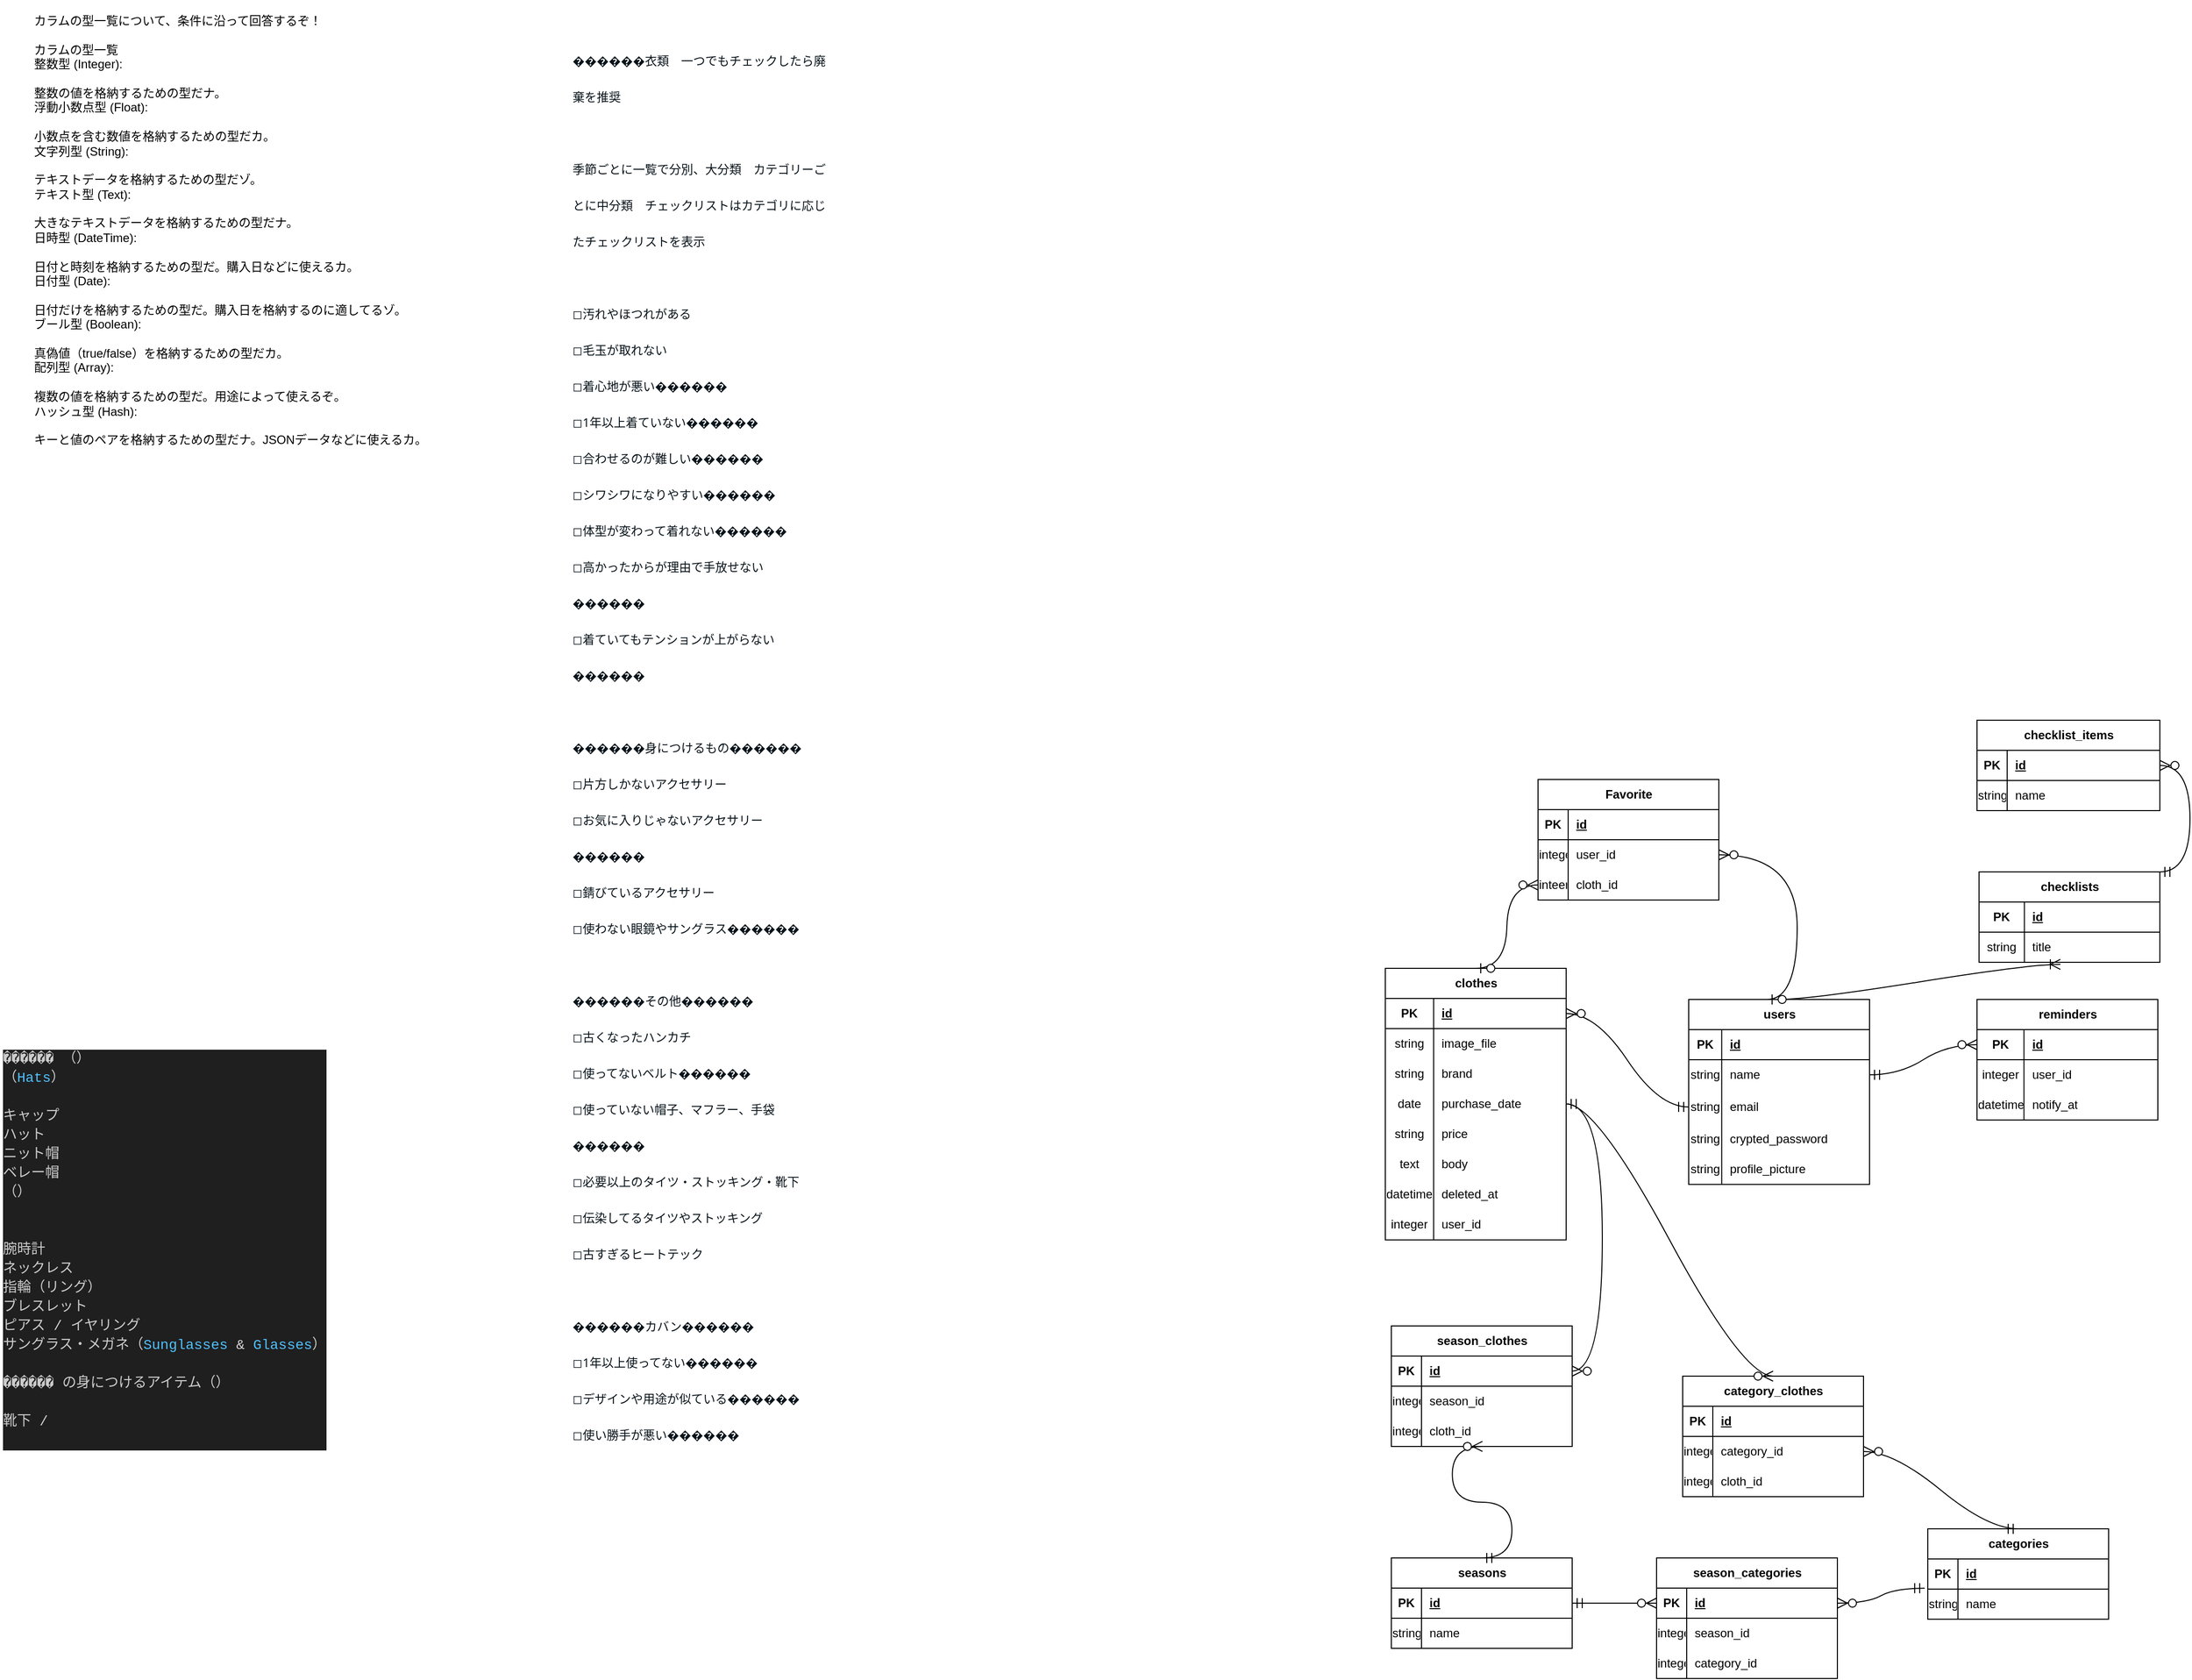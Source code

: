 <mxfile version="26.0.16">
  <diagram name="ページ1" id="20Pr2UUlf95VKoPSOmID">
    <mxGraphModel dx="1703" dy="2331" grid="0" gridSize="10" guides="1" tooltips="1" connect="1" arrows="1" fold="1" page="0" pageScale="1" pageWidth="827" pageHeight="1169" math="0" shadow="0">
      <root>
        <mxCell id="0" />
        <mxCell id="1" parent="0" />
        <mxCell id="yB6PEHeClfCz39mA1kA1-56" value="users" style="shape=table;startSize=30;container=1;collapsible=1;childLayout=tableLayout;fixedRows=1;rowLines=0;fontStyle=1;align=center;resizeLast=1;html=1;" parent="1" vertex="1">
          <mxGeometry x="758" y="-569" width="180" height="184.121" as="geometry" />
        </mxCell>
        <mxCell id="yB6PEHeClfCz39mA1kA1-57" value="" style="shape=tableRow;horizontal=0;startSize=0;swimlaneHead=0;swimlaneBody=0;fillColor=none;collapsible=0;dropTarget=0;points=[[0,0.5],[1,0.5]];portConstraint=eastwest;top=0;left=0;right=0;bottom=1;" parent="yB6PEHeClfCz39mA1kA1-56" vertex="1">
          <mxGeometry y="30" width="180" height="30" as="geometry" />
        </mxCell>
        <mxCell id="yB6PEHeClfCz39mA1kA1-58" value="PK" style="shape=partialRectangle;connectable=0;fillColor=none;top=0;left=0;bottom=0;right=0;fontStyle=1;overflow=hidden;whiteSpace=wrap;html=1;" parent="yB6PEHeClfCz39mA1kA1-57" vertex="1">
          <mxGeometry width="32.85" height="30" as="geometry">
            <mxRectangle width="32.85" height="30" as="alternateBounds" />
          </mxGeometry>
        </mxCell>
        <mxCell id="yB6PEHeClfCz39mA1kA1-59" value="id" style="shape=partialRectangle;connectable=0;fillColor=none;top=0;left=0;bottom=0;right=0;align=left;spacingLeft=6;fontStyle=5;overflow=hidden;whiteSpace=wrap;html=1;" parent="yB6PEHeClfCz39mA1kA1-57" vertex="1">
          <mxGeometry x="32.85" width="147.15" height="30" as="geometry">
            <mxRectangle width="147.15" height="30" as="alternateBounds" />
          </mxGeometry>
        </mxCell>
        <mxCell id="yB6PEHeClfCz39mA1kA1-60" value="" style="shape=tableRow;horizontal=0;startSize=0;swimlaneHead=0;swimlaneBody=0;fillColor=none;collapsible=0;dropTarget=0;points=[[0,0.5],[1,0.5]];portConstraint=eastwest;top=0;left=0;right=0;bottom=0;" parent="yB6PEHeClfCz39mA1kA1-56" vertex="1">
          <mxGeometry y="60" width="180" height="30" as="geometry" />
        </mxCell>
        <mxCell id="yB6PEHeClfCz39mA1kA1-61" value="string" style="shape=partialRectangle;connectable=0;fillColor=none;top=0;left=0;bottom=0;right=0;editable=1;overflow=hidden;whiteSpace=wrap;html=1;" parent="yB6PEHeClfCz39mA1kA1-60" vertex="1">
          <mxGeometry width="32.85" height="30" as="geometry">
            <mxRectangle width="32.85" height="30" as="alternateBounds" />
          </mxGeometry>
        </mxCell>
        <mxCell id="yB6PEHeClfCz39mA1kA1-62" value="name" style="shape=partialRectangle;connectable=0;fillColor=none;top=0;left=0;bottom=0;right=0;align=left;spacingLeft=6;overflow=hidden;whiteSpace=wrap;html=1;" parent="yB6PEHeClfCz39mA1kA1-60" vertex="1">
          <mxGeometry x="32.85" width="147.15" height="30" as="geometry">
            <mxRectangle width="147.15" height="30" as="alternateBounds" />
          </mxGeometry>
        </mxCell>
        <mxCell id="yB6PEHeClfCz39mA1kA1-63" value="" style="shape=tableRow;horizontal=0;startSize=0;swimlaneHead=0;swimlaneBody=0;fillColor=none;collapsible=0;dropTarget=0;points=[[0,0.5],[1,0.5]];portConstraint=eastwest;top=0;left=0;right=0;bottom=0;" parent="yB6PEHeClfCz39mA1kA1-56" vertex="1">
          <mxGeometry y="90" width="180" height="34" as="geometry" />
        </mxCell>
        <mxCell id="yB6PEHeClfCz39mA1kA1-64" value="string" style="shape=partialRectangle;connectable=0;fillColor=none;top=0;left=0;bottom=0;right=0;editable=1;overflow=hidden;whiteSpace=wrap;html=1;" parent="yB6PEHeClfCz39mA1kA1-63" vertex="1">
          <mxGeometry width="32.85" height="34" as="geometry">
            <mxRectangle width="32.85" height="34" as="alternateBounds" />
          </mxGeometry>
        </mxCell>
        <mxCell id="yB6PEHeClfCz39mA1kA1-65" value="email" style="shape=partialRectangle;connectable=0;fillColor=none;top=0;left=0;bottom=0;right=0;align=left;spacingLeft=6;overflow=hidden;whiteSpace=wrap;html=1;" parent="yB6PEHeClfCz39mA1kA1-63" vertex="1">
          <mxGeometry x="32.85" width="147.15" height="34" as="geometry">
            <mxRectangle width="147.15" height="34" as="alternateBounds" />
          </mxGeometry>
        </mxCell>
        <mxCell id="yB6PEHeClfCz39mA1kA1-66" value="" style="shape=tableRow;horizontal=0;startSize=0;swimlaneHead=0;swimlaneBody=0;fillColor=none;collapsible=0;dropTarget=0;points=[[0,0.5],[1,0.5]];portConstraint=eastwest;top=0;left=0;right=0;bottom=0;" parent="yB6PEHeClfCz39mA1kA1-56" vertex="1">
          <mxGeometry y="124" width="180" height="30" as="geometry" />
        </mxCell>
        <mxCell id="yB6PEHeClfCz39mA1kA1-67" value="string" style="shape=partialRectangle;connectable=0;fillColor=none;top=0;left=0;bottom=0;right=0;editable=1;overflow=hidden;whiteSpace=wrap;html=1;" parent="yB6PEHeClfCz39mA1kA1-66" vertex="1">
          <mxGeometry width="32.85" height="30" as="geometry">
            <mxRectangle width="32.85" height="30" as="alternateBounds" />
          </mxGeometry>
        </mxCell>
        <mxCell id="yB6PEHeClfCz39mA1kA1-68" value="crypted_password" style="shape=partialRectangle;connectable=0;fillColor=none;top=0;left=0;bottom=0;right=0;align=left;spacingLeft=6;overflow=hidden;whiteSpace=wrap;html=1;" parent="yB6PEHeClfCz39mA1kA1-66" vertex="1">
          <mxGeometry x="32.85" width="147.15" height="30" as="geometry">
            <mxRectangle width="147.15" height="30" as="alternateBounds" />
          </mxGeometry>
        </mxCell>
        <mxCell id="yB6PEHeClfCz39mA1kA1-297" value="" style="shape=tableRow;horizontal=0;startSize=0;swimlaneHead=0;swimlaneBody=0;fillColor=none;collapsible=0;dropTarget=0;points=[[0,0.5],[1,0.5]];portConstraint=eastwest;top=0;left=0;right=0;bottom=0;" parent="yB6PEHeClfCz39mA1kA1-56" vertex="1">
          <mxGeometry y="154" width="180" height="30" as="geometry" />
        </mxCell>
        <mxCell id="yB6PEHeClfCz39mA1kA1-298" value="string" style="shape=partialRectangle;connectable=0;fillColor=none;top=0;left=0;bottom=0;right=0;editable=1;overflow=hidden;whiteSpace=wrap;html=1;" parent="yB6PEHeClfCz39mA1kA1-297" vertex="1">
          <mxGeometry width="32.85" height="30" as="geometry">
            <mxRectangle width="32.85" height="30" as="alternateBounds" />
          </mxGeometry>
        </mxCell>
        <mxCell id="yB6PEHeClfCz39mA1kA1-299" value="profile_picture" style="shape=partialRectangle;connectable=0;fillColor=none;top=0;left=0;bottom=0;right=0;align=left;spacingLeft=6;overflow=hidden;whiteSpace=wrap;html=1;" parent="yB6PEHeClfCz39mA1kA1-297" vertex="1">
          <mxGeometry x="32.85" width="147.15" height="30" as="geometry">
            <mxRectangle width="147.15" height="30" as="alternateBounds" />
          </mxGeometry>
        </mxCell>
        <mxCell id="yB6PEHeClfCz39mA1kA1-142" value="カラムの型一覧について、条件に沿って回答するぞ！ &#xa; &#xa;カラムの型一覧 &#xa;整数型 (Integer): &#xa; &#xa;整数の値を格納するための型だナ。 &#xa;浮動小数点型 (Float): &#xa; &#xa;小数点を含む数値を格納するための型だカ。 &#xa;文字列型 (String): &#xa; &#xa;テキストデータを格納するための型だゾ。 &#xa;テキスト型 (Text): &#xa; &#xa;大きなテキストデータを格納するための型だナ。 &#xa;日時型 (DateTime): &#xa; &#xa;日付と時刻を格納するための型だ。購入日などに使えるカ。 &#xa;日付型 (Date): &#xa; &#xa;日付だけを格納するための型だ。購入日を格納するのに適してるゾ。 &#xa;ブール型 (Boolean): &#xa; &#xa;真偽値（true/false）を格納するための型だカ。 &#xa;配列型 (Array): &#xa; &#xa;複数の値を格納するための型だ。用途によって使えるぞ。 &#xa;ハッシュ型 (Hash): &#xa; &#xa;キーと値のペアを格納するための型だナ。JSONデータなどに使えるカ。" style="text;whiteSpace=wrap;html=1;" parent="1" vertex="1">
          <mxGeometry x="-891" y="-1557" width="420" height="454" as="geometry" />
        </mxCell>
        <mxCell id="yB6PEHeClfCz39mA1kA1-144" value="clothes" style="shape=table;startSize=30;container=1;collapsible=1;childLayout=tableLayout;fixedRows=1;rowLines=0;fontStyle=1;align=center;resizeLast=1;html=1;" parent="1" vertex="1">
          <mxGeometry x="456" y="-600" width="180" height="270.392" as="geometry" />
        </mxCell>
        <mxCell id="yB6PEHeClfCz39mA1kA1-145" value="" style="shape=tableRow;horizontal=0;startSize=0;swimlaneHead=0;swimlaneBody=0;fillColor=none;collapsible=0;dropTarget=0;points=[[0,0.5],[1,0.5]];portConstraint=eastwest;top=0;left=0;right=0;bottom=1;" parent="yB6PEHeClfCz39mA1kA1-144" vertex="1">
          <mxGeometry y="30" width="180" height="30" as="geometry" />
        </mxCell>
        <mxCell id="yB6PEHeClfCz39mA1kA1-146" value="PK" style="shape=partialRectangle;connectable=0;fillColor=none;top=0;left=0;bottom=0;right=0;fontStyle=1;overflow=hidden;whiteSpace=wrap;html=1;" parent="yB6PEHeClfCz39mA1kA1-145" vertex="1">
          <mxGeometry width="48.118" height="30" as="geometry">
            <mxRectangle width="48.118" height="30" as="alternateBounds" />
          </mxGeometry>
        </mxCell>
        <mxCell id="yB6PEHeClfCz39mA1kA1-147" value="id" style="shape=partialRectangle;connectable=0;fillColor=none;top=0;left=0;bottom=0;right=0;align=left;spacingLeft=6;fontStyle=5;overflow=hidden;whiteSpace=wrap;html=1;" parent="yB6PEHeClfCz39mA1kA1-145" vertex="1">
          <mxGeometry x="48.118" width="131.882" height="30" as="geometry">
            <mxRectangle width="131.882" height="30" as="alternateBounds" />
          </mxGeometry>
        </mxCell>
        <mxCell id="yB6PEHeClfCz39mA1kA1-148" value="" style="shape=tableRow;horizontal=0;startSize=0;swimlaneHead=0;swimlaneBody=0;fillColor=none;collapsible=0;dropTarget=0;points=[[0,0.5],[1,0.5]];portConstraint=eastwest;top=0;left=0;right=0;bottom=0;" parent="yB6PEHeClfCz39mA1kA1-144" vertex="1">
          <mxGeometry y="60" width="180" height="30" as="geometry" />
        </mxCell>
        <mxCell id="yB6PEHeClfCz39mA1kA1-149" value="string" style="shape=partialRectangle;connectable=0;fillColor=none;top=0;left=0;bottom=0;right=0;editable=1;overflow=hidden;whiteSpace=wrap;html=1;" parent="yB6PEHeClfCz39mA1kA1-148" vertex="1">
          <mxGeometry width="48.118" height="30" as="geometry">
            <mxRectangle width="48.118" height="30" as="alternateBounds" />
          </mxGeometry>
        </mxCell>
        <mxCell id="yB6PEHeClfCz39mA1kA1-150" value="image_file" style="shape=partialRectangle;connectable=0;fillColor=none;top=0;left=0;bottom=0;right=0;align=left;spacingLeft=6;overflow=hidden;whiteSpace=wrap;html=1;" parent="yB6PEHeClfCz39mA1kA1-148" vertex="1">
          <mxGeometry x="48.118" width="131.882" height="30" as="geometry">
            <mxRectangle width="131.882" height="30" as="alternateBounds" />
          </mxGeometry>
        </mxCell>
        <mxCell id="yB6PEHeClfCz39mA1kA1-163" value="" style="shape=tableRow;horizontal=0;startSize=0;swimlaneHead=0;swimlaneBody=0;fillColor=none;collapsible=0;dropTarget=0;points=[[0,0.5],[1,0.5]];portConstraint=eastwest;top=0;left=0;right=0;bottom=0;" parent="yB6PEHeClfCz39mA1kA1-144" vertex="1">
          <mxGeometry y="90" width="180" height="30" as="geometry" />
        </mxCell>
        <mxCell id="yB6PEHeClfCz39mA1kA1-164" value="string" style="shape=partialRectangle;connectable=0;fillColor=none;top=0;left=0;bottom=0;right=0;editable=1;overflow=hidden;whiteSpace=wrap;html=1;" parent="yB6PEHeClfCz39mA1kA1-163" vertex="1">
          <mxGeometry width="48.118" height="30" as="geometry">
            <mxRectangle width="48.118" height="30" as="alternateBounds" />
          </mxGeometry>
        </mxCell>
        <mxCell id="yB6PEHeClfCz39mA1kA1-165" value="brand" style="shape=partialRectangle;connectable=0;fillColor=none;top=0;left=0;bottom=0;right=0;align=left;spacingLeft=6;overflow=hidden;whiteSpace=wrap;html=1;" parent="yB6PEHeClfCz39mA1kA1-163" vertex="1">
          <mxGeometry x="48.118" width="131.882" height="30" as="geometry">
            <mxRectangle width="131.882" height="30" as="alternateBounds" />
          </mxGeometry>
        </mxCell>
        <mxCell id="yB6PEHeClfCz39mA1kA1-172" value="" style="shape=tableRow;horizontal=0;startSize=0;swimlaneHead=0;swimlaneBody=0;fillColor=none;collapsible=0;dropTarget=0;points=[[0,0.5],[1,0.5]];portConstraint=eastwest;top=0;left=0;right=0;bottom=0;" parent="yB6PEHeClfCz39mA1kA1-144" vertex="1">
          <mxGeometry y="120" width="180" height="30" as="geometry" />
        </mxCell>
        <mxCell id="yB6PEHeClfCz39mA1kA1-173" value="date" style="shape=partialRectangle;connectable=0;fillColor=none;top=0;left=0;bottom=0;right=0;editable=1;overflow=hidden;whiteSpace=wrap;html=1;" parent="yB6PEHeClfCz39mA1kA1-172" vertex="1">
          <mxGeometry width="48.118" height="30" as="geometry">
            <mxRectangle width="48.118" height="30" as="alternateBounds" />
          </mxGeometry>
        </mxCell>
        <mxCell id="yB6PEHeClfCz39mA1kA1-174" value="purchase_date" style="shape=partialRectangle;connectable=0;fillColor=none;top=0;left=0;bottom=0;right=0;align=left;spacingLeft=6;overflow=hidden;whiteSpace=wrap;html=1;" parent="yB6PEHeClfCz39mA1kA1-172" vertex="1">
          <mxGeometry x="48.118" width="131.882" height="30" as="geometry">
            <mxRectangle width="131.882" height="30" as="alternateBounds" />
          </mxGeometry>
        </mxCell>
        <mxCell id="yB6PEHeClfCz39mA1kA1-175" value="" style="shape=tableRow;horizontal=0;startSize=0;swimlaneHead=0;swimlaneBody=0;fillColor=none;collapsible=0;dropTarget=0;points=[[0,0.5],[1,0.5]];portConstraint=eastwest;top=0;left=0;right=0;bottom=0;" parent="yB6PEHeClfCz39mA1kA1-144" vertex="1">
          <mxGeometry y="150" width="180" height="30" as="geometry" />
        </mxCell>
        <mxCell id="yB6PEHeClfCz39mA1kA1-176" value="string" style="shape=partialRectangle;connectable=0;fillColor=none;top=0;left=0;bottom=0;right=0;editable=1;overflow=hidden;whiteSpace=wrap;html=1;" parent="yB6PEHeClfCz39mA1kA1-175" vertex="1">
          <mxGeometry width="48.118" height="30" as="geometry">
            <mxRectangle width="48.118" height="30" as="alternateBounds" />
          </mxGeometry>
        </mxCell>
        <mxCell id="yB6PEHeClfCz39mA1kA1-177" value="price" style="shape=partialRectangle;connectable=0;fillColor=none;top=0;left=0;bottom=0;right=0;align=left;spacingLeft=6;overflow=hidden;whiteSpace=wrap;html=1;" parent="yB6PEHeClfCz39mA1kA1-175" vertex="1">
          <mxGeometry x="48.118" width="131.882" height="30" as="geometry">
            <mxRectangle width="131.882" height="30" as="alternateBounds" />
          </mxGeometry>
        </mxCell>
        <mxCell id="yB6PEHeClfCz39mA1kA1-151" value="" style="shape=tableRow;horizontal=0;startSize=0;swimlaneHead=0;swimlaneBody=0;fillColor=none;collapsible=0;dropTarget=0;points=[[0,0.5],[1,0.5]];portConstraint=eastwest;top=0;left=0;right=0;bottom=0;" parent="yB6PEHeClfCz39mA1kA1-144" vertex="1">
          <mxGeometry y="180" width="180" height="30" as="geometry" />
        </mxCell>
        <mxCell id="yB6PEHeClfCz39mA1kA1-152" value="text" style="shape=partialRectangle;connectable=0;fillColor=none;top=0;left=0;bottom=0;right=0;editable=1;overflow=hidden;whiteSpace=wrap;html=1;" parent="yB6PEHeClfCz39mA1kA1-151" vertex="1">
          <mxGeometry width="48.118" height="30" as="geometry">
            <mxRectangle width="48.118" height="30" as="alternateBounds" />
          </mxGeometry>
        </mxCell>
        <mxCell id="yB6PEHeClfCz39mA1kA1-153" value="body" style="shape=partialRectangle;connectable=0;fillColor=none;top=0;left=0;bottom=0;right=0;align=left;spacingLeft=6;overflow=hidden;whiteSpace=wrap;html=1;" parent="yB6PEHeClfCz39mA1kA1-151" vertex="1">
          <mxGeometry x="48.118" width="131.882" height="30" as="geometry">
            <mxRectangle width="131.882" height="30" as="alternateBounds" />
          </mxGeometry>
        </mxCell>
        <mxCell id="MiA3q8nH-mqVYVbtCah7-4" value="" style="shape=tableRow;horizontal=0;startSize=0;swimlaneHead=0;swimlaneBody=0;fillColor=none;collapsible=0;dropTarget=0;points=[[0,0.5],[1,0.5]];portConstraint=eastwest;top=0;left=0;right=0;bottom=0;" parent="yB6PEHeClfCz39mA1kA1-144" vertex="1">
          <mxGeometry y="210" width="180" height="30" as="geometry" />
        </mxCell>
        <mxCell id="MiA3q8nH-mqVYVbtCah7-5" value="datetime" style="shape=partialRectangle;connectable=0;fillColor=none;top=0;left=0;bottom=0;right=0;editable=1;overflow=hidden;whiteSpace=wrap;html=1;" parent="MiA3q8nH-mqVYVbtCah7-4" vertex="1">
          <mxGeometry width="48.118" height="30" as="geometry">
            <mxRectangle width="48.118" height="30" as="alternateBounds" />
          </mxGeometry>
        </mxCell>
        <mxCell id="MiA3q8nH-mqVYVbtCah7-6" value="deleted_at" style="shape=partialRectangle;connectable=0;fillColor=none;top=0;left=0;bottom=0;right=0;align=left;spacingLeft=6;overflow=hidden;whiteSpace=wrap;html=1;" parent="MiA3q8nH-mqVYVbtCah7-4" vertex="1">
          <mxGeometry x="48.118" width="131.882" height="30" as="geometry">
            <mxRectangle width="131.882" height="30" as="alternateBounds" />
          </mxGeometry>
        </mxCell>
        <mxCell id="yB6PEHeClfCz39mA1kA1-292" value="" style="shape=tableRow;horizontal=0;startSize=0;swimlaneHead=0;swimlaneBody=0;fillColor=none;collapsible=0;dropTarget=0;points=[[0,0.5],[1,0.5]];portConstraint=eastwest;top=0;left=0;right=0;bottom=0;" parent="yB6PEHeClfCz39mA1kA1-144" vertex="1">
          <mxGeometry y="240" width="180" height="30" as="geometry" />
        </mxCell>
        <mxCell id="yB6PEHeClfCz39mA1kA1-293" value="integer" style="shape=partialRectangle;connectable=0;fillColor=none;top=0;left=0;bottom=0;right=0;editable=1;overflow=hidden;whiteSpace=wrap;html=1;" parent="yB6PEHeClfCz39mA1kA1-292" vertex="1">
          <mxGeometry width="48.118" height="30" as="geometry">
            <mxRectangle width="48.118" height="30" as="alternateBounds" />
          </mxGeometry>
        </mxCell>
        <mxCell id="yB6PEHeClfCz39mA1kA1-294" value="user_id" style="shape=partialRectangle;connectable=0;fillColor=none;top=0;left=0;bottom=0;right=0;align=left;spacingLeft=6;overflow=hidden;whiteSpace=wrap;html=1;" parent="yB6PEHeClfCz39mA1kA1-292" vertex="1">
          <mxGeometry x="48.118" width="131.882" height="30" as="geometry">
            <mxRectangle width="131.882" height="30" as="alternateBounds" />
          </mxGeometry>
        </mxCell>
        <mxCell id="yB6PEHeClfCz39mA1kA1-178" value="checklists" style="shape=table;startSize=30;container=1;collapsible=1;childLayout=tableLayout;fixedRows=1;rowLines=0;fontStyle=1;align=center;resizeLast=1;html=1;" parent="1" vertex="1">
          <mxGeometry x="1047" y="-696" width="180" height="90" as="geometry" />
        </mxCell>
        <mxCell id="yB6PEHeClfCz39mA1kA1-179" value="" style="shape=tableRow;horizontal=0;startSize=0;swimlaneHead=0;swimlaneBody=0;fillColor=none;collapsible=0;dropTarget=0;points=[[0,0.5],[1,0.5]];portConstraint=eastwest;top=0;left=0;right=0;bottom=1;" parent="yB6PEHeClfCz39mA1kA1-178" vertex="1">
          <mxGeometry y="30" width="180" height="30" as="geometry" />
        </mxCell>
        <mxCell id="yB6PEHeClfCz39mA1kA1-180" value="PK" style="shape=partialRectangle;connectable=0;fillColor=none;top=0;left=0;bottom=0;right=0;fontStyle=1;overflow=hidden;whiteSpace=wrap;html=1;" parent="yB6PEHeClfCz39mA1kA1-179" vertex="1">
          <mxGeometry width="45.167" height="30" as="geometry">
            <mxRectangle width="45.167" height="30" as="alternateBounds" />
          </mxGeometry>
        </mxCell>
        <mxCell id="yB6PEHeClfCz39mA1kA1-181" value="id" style="shape=partialRectangle;connectable=0;fillColor=none;top=0;left=0;bottom=0;right=0;align=left;spacingLeft=6;fontStyle=5;overflow=hidden;whiteSpace=wrap;html=1;" parent="yB6PEHeClfCz39mA1kA1-179" vertex="1">
          <mxGeometry x="45.167" width="134.833" height="30" as="geometry">
            <mxRectangle width="134.833" height="30" as="alternateBounds" />
          </mxGeometry>
        </mxCell>
        <mxCell id="yB6PEHeClfCz39mA1kA1-182" value="" style="shape=tableRow;horizontal=0;startSize=0;swimlaneHead=0;swimlaneBody=0;fillColor=none;collapsible=0;dropTarget=0;points=[[0,0.5],[1,0.5]];portConstraint=eastwest;top=0;left=0;right=0;bottom=0;" parent="yB6PEHeClfCz39mA1kA1-178" vertex="1">
          <mxGeometry y="60" width="180" height="30" as="geometry" />
        </mxCell>
        <mxCell id="yB6PEHeClfCz39mA1kA1-183" value="string" style="shape=partialRectangle;connectable=0;fillColor=none;top=0;left=0;bottom=0;right=0;editable=1;overflow=hidden;whiteSpace=wrap;html=1;" parent="yB6PEHeClfCz39mA1kA1-182" vertex="1">
          <mxGeometry width="45.167" height="30" as="geometry">
            <mxRectangle width="45.167" height="30" as="alternateBounds" />
          </mxGeometry>
        </mxCell>
        <mxCell id="yB6PEHeClfCz39mA1kA1-184" value="title" style="shape=partialRectangle;connectable=0;fillColor=none;top=0;left=0;bottom=0;right=0;align=left;spacingLeft=6;overflow=hidden;whiteSpace=wrap;html=1;" parent="yB6PEHeClfCz39mA1kA1-182" vertex="1">
          <mxGeometry x="45.167" width="134.833" height="30" as="geometry">
            <mxRectangle width="134.833" height="30" as="alternateBounds" />
          </mxGeometry>
        </mxCell>
        <mxCell id="yB6PEHeClfCz39mA1kA1-204" value="reminders" style="shape=table;startSize=30;container=1;collapsible=1;childLayout=tableLayout;fixedRows=1;rowLines=0;fontStyle=1;align=center;resizeLast=1;html=1;" parent="1" vertex="1">
          <mxGeometry x="1045" y="-569" width="180" height="120" as="geometry" />
        </mxCell>
        <mxCell id="yB6PEHeClfCz39mA1kA1-205" value="" style="shape=tableRow;horizontal=0;startSize=0;swimlaneHead=0;swimlaneBody=0;fillColor=none;collapsible=0;dropTarget=0;points=[[0,0.5],[1,0.5]];portConstraint=eastwest;top=0;left=0;right=0;bottom=1;" parent="yB6PEHeClfCz39mA1kA1-204" vertex="1">
          <mxGeometry y="30" width="180" height="30" as="geometry" />
        </mxCell>
        <mxCell id="yB6PEHeClfCz39mA1kA1-206" value="PK" style="shape=partialRectangle;connectable=0;fillColor=none;top=0;left=0;bottom=0;right=0;fontStyle=1;overflow=hidden;whiteSpace=wrap;html=1;" parent="yB6PEHeClfCz39mA1kA1-205" vertex="1">
          <mxGeometry width="46.733" height="30" as="geometry">
            <mxRectangle width="46.733" height="30" as="alternateBounds" />
          </mxGeometry>
        </mxCell>
        <mxCell id="yB6PEHeClfCz39mA1kA1-207" value="id" style="shape=partialRectangle;connectable=0;fillColor=none;top=0;left=0;bottom=0;right=0;align=left;spacingLeft=6;fontStyle=5;overflow=hidden;whiteSpace=wrap;html=1;" parent="yB6PEHeClfCz39mA1kA1-205" vertex="1">
          <mxGeometry x="46.733" width="133.267" height="30" as="geometry">
            <mxRectangle width="133.267" height="30" as="alternateBounds" />
          </mxGeometry>
        </mxCell>
        <mxCell id="yB6PEHeClfCz39mA1kA1-208" value="" style="shape=tableRow;horizontal=0;startSize=0;swimlaneHead=0;swimlaneBody=0;fillColor=none;collapsible=0;dropTarget=0;points=[[0,0.5],[1,0.5]];portConstraint=eastwest;top=0;left=0;right=0;bottom=0;" parent="yB6PEHeClfCz39mA1kA1-204" vertex="1">
          <mxGeometry y="60" width="180" height="30" as="geometry" />
        </mxCell>
        <mxCell id="yB6PEHeClfCz39mA1kA1-209" value="integer" style="shape=partialRectangle;connectable=0;fillColor=none;top=0;left=0;bottom=0;right=0;editable=1;overflow=hidden;whiteSpace=wrap;html=1;" parent="yB6PEHeClfCz39mA1kA1-208" vertex="1">
          <mxGeometry width="46.733" height="30" as="geometry">
            <mxRectangle width="46.733" height="30" as="alternateBounds" />
          </mxGeometry>
        </mxCell>
        <mxCell id="yB6PEHeClfCz39mA1kA1-210" value="user_id" style="shape=partialRectangle;connectable=0;fillColor=none;top=0;left=0;bottom=0;right=0;align=left;spacingLeft=6;overflow=hidden;whiteSpace=wrap;html=1;" parent="yB6PEHeClfCz39mA1kA1-208" vertex="1">
          <mxGeometry x="46.733" width="133.267" height="30" as="geometry">
            <mxRectangle width="133.267" height="30" as="alternateBounds" />
          </mxGeometry>
        </mxCell>
        <mxCell id="PzqxmwOlaPy19i2IXMVA-4" value="" style="shape=tableRow;horizontal=0;startSize=0;swimlaneHead=0;swimlaneBody=0;fillColor=none;collapsible=0;dropTarget=0;points=[[0,0.5],[1,0.5]];portConstraint=eastwest;top=0;left=0;right=0;bottom=0;" parent="yB6PEHeClfCz39mA1kA1-204" vertex="1">
          <mxGeometry y="90" width="180" height="30" as="geometry" />
        </mxCell>
        <mxCell id="PzqxmwOlaPy19i2IXMVA-5" value="datetime" style="shape=partialRectangle;connectable=0;fillColor=none;top=0;left=0;bottom=0;right=0;editable=1;overflow=hidden;whiteSpace=wrap;html=1;" parent="PzqxmwOlaPy19i2IXMVA-4" vertex="1">
          <mxGeometry width="46.733" height="30" as="geometry">
            <mxRectangle width="46.733" height="30" as="alternateBounds" />
          </mxGeometry>
        </mxCell>
        <mxCell id="PzqxmwOlaPy19i2IXMVA-6" value="notify_at" style="shape=partialRectangle;connectable=0;fillColor=none;top=0;left=0;bottom=0;right=0;align=left;spacingLeft=6;overflow=hidden;whiteSpace=wrap;html=1;" parent="PzqxmwOlaPy19i2IXMVA-4" vertex="1">
          <mxGeometry x="46.733" width="133.267" height="30" as="geometry">
            <mxRectangle width="133.267" height="30" as="alternateBounds" />
          </mxGeometry>
        </mxCell>
        <mxCell id="yB6PEHeClfCz39mA1kA1-217" value="categories" style="shape=table;startSize=30;container=1;collapsible=1;childLayout=tableLayout;fixedRows=1;rowLines=0;fontStyle=1;align=center;resizeLast=1;html=1;" parent="1" vertex="1">
          <mxGeometry x="996" y="-42" width="180" height="90" as="geometry" />
        </mxCell>
        <mxCell id="yB6PEHeClfCz39mA1kA1-218" value="" style="shape=tableRow;horizontal=0;startSize=0;swimlaneHead=0;swimlaneBody=0;fillColor=none;collapsible=0;dropTarget=0;points=[[0,0.5],[1,0.5]];portConstraint=eastwest;top=0;left=0;right=0;bottom=1;" parent="yB6PEHeClfCz39mA1kA1-217" vertex="1">
          <mxGeometry y="30" width="180" height="30" as="geometry" />
        </mxCell>
        <mxCell id="yB6PEHeClfCz39mA1kA1-219" value="PK" style="shape=partialRectangle;connectable=0;fillColor=none;top=0;left=0;bottom=0;right=0;fontStyle=1;overflow=hidden;whiteSpace=wrap;html=1;" parent="yB6PEHeClfCz39mA1kA1-218" vertex="1">
          <mxGeometry width="30" height="30" as="geometry">
            <mxRectangle width="30" height="30" as="alternateBounds" />
          </mxGeometry>
        </mxCell>
        <mxCell id="yB6PEHeClfCz39mA1kA1-220" value="id" style="shape=partialRectangle;connectable=0;fillColor=none;top=0;left=0;bottom=0;right=0;align=left;spacingLeft=6;fontStyle=5;overflow=hidden;whiteSpace=wrap;html=1;" parent="yB6PEHeClfCz39mA1kA1-218" vertex="1">
          <mxGeometry x="30" width="150" height="30" as="geometry">
            <mxRectangle width="150" height="30" as="alternateBounds" />
          </mxGeometry>
        </mxCell>
        <mxCell id="yB6PEHeClfCz39mA1kA1-221" value="" style="shape=tableRow;horizontal=0;startSize=0;swimlaneHead=0;swimlaneBody=0;fillColor=none;collapsible=0;dropTarget=0;points=[[0,0.5],[1,0.5]];portConstraint=eastwest;top=0;left=0;right=0;bottom=0;" parent="yB6PEHeClfCz39mA1kA1-217" vertex="1">
          <mxGeometry y="60" width="180" height="30" as="geometry" />
        </mxCell>
        <mxCell id="yB6PEHeClfCz39mA1kA1-222" value="string" style="shape=partialRectangle;connectable=0;fillColor=none;top=0;left=0;bottom=0;right=0;editable=1;overflow=hidden;whiteSpace=wrap;html=1;" parent="yB6PEHeClfCz39mA1kA1-221" vertex="1">
          <mxGeometry width="30" height="30" as="geometry">
            <mxRectangle width="30" height="30" as="alternateBounds" />
          </mxGeometry>
        </mxCell>
        <mxCell id="yB6PEHeClfCz39mA1kA1-223" value="name" style="shape=partialRectangle;connectable=0;fillColor=none;top=0;left=0;bottom=0;right=0;align=left;spacingLeft=6;overflow=hidden;whiteSpace=wrap;html=1;" parent="yB6PEHeClfCz39mA1kA1-221" vertex="1">
          <mxGeometry x="30" width="150" height="30" as="geometry">
            <mxRectangle width="150" height="30" as="alternateBounds" />
          </mxGeometry>
        </mxCell>
        <mxCell id="yB6PEHeClfCz39mA1kA1-243" value="seasons" style="shape=table;startSize=30;container=1;collapsible=1;childLayout=tableLayout;fixedRows=1;rowLines=0;fontStyle=1;align=center;resizeLast=1;html=1;" parent="1" vertex="1">
          <mxGeometry x="462" y="-13" width="180" height="90" as="geometry" />
        </mxCell>
        <mxCell id="yB6PEHeClfCz39mA1kA1-244" value="" style="shape=tableRow;horizontal=0;startSize=0;swimlaneHead=0;swimlaneBody=0;fillColor=none;collapsible=0;dropTarget=0;points=[[0,0.5],[1,0.5]];portConstraint=eastwest;top=0;left=0;right=0;bottom=1;" parent="yB6PEHeClfCz39mA1kA1-243" vertex="1">
          <mxGeometry y="30" width="180" height="30" as="geometry" />
        </mxCell>
        <mxCell id="yB6PEHeClfCz39mA1kA1-245" value="PK" style="shape=partialRectangle;connectable=0;fillColor=none;top=0;left=0;bottom=0;right=0;fontStyle=1;overflow=hidden;whiteSpace=wrap;html=1;" parent="yB6PEHeClfCz39mA1kA1-244" vertex="1">
          <mxGeometry width="30" height="30" as="geometry">
            <mxRectangle width="30" height="30" as="alternateBounds" />
          </mxGeometry>
        </mxCell>
        <mxCell id="yB6PEHeClfCz39mA1kA1-246" value="id" style="shape=partialRectangle;connectable=0;fillColor=none;top=0;left=0;bottom=0;right=0;align=left;spacingLeft=6;fontStyle=5;overflow=hidden;whiteSpace=wrap;html=1;" parent="yB6PEHeClfCz39mA1kA1-244" vertex="1">
          <mxGeometry x="30" width="150" height="30" as="geometry">
            <mxRectangle width="150" height="30" as="alternateBounds" />
          </mxGeometry>
        </mxCell>
        <mxCell id="yB6PEHeClfCz39mA1kA1-247" value="" style="shape=tableRow;horizontal=0;startSize=0;swimlaneHead=0;swimlaneBody=0;fillColor=none;collapsible=0;dropTarget=0;points=[[0,0.5],[1,0.5]];portConstraint=eastwest;top=0;left=0;right=0;bottom=0;" parent="yB6PEHeClfCz39mA1kA1-243" vertex="1">
          <mxGeometry y="60" width="180" height="30" as="geometry" />
        </mxCell>
        <mxCell id="yB6PEHeClfCz39mA1kA1-248" value="string" style="shape=partialRectangle;connectable=0;fillColor=none;top=0;left=0;bottom=0;right=0;editable=1;overflow=hidden;whiteSpace=wrap;html=1;" parent="yB6PEHeClfCz39mA1kA1-247" vertex="1">
          <mxGeometry width="30" height="30" as="geometry">
            <mxRectangle width="30" height="30" as="alternateBounds" />
          </mxGeometry>
        </mxCell>
        <mxCell id="yB6PEHeClfCz39mA1kA1-249" value="name" style="shape=partialRectangle;connectable=0;fillColor=none;top=0;left=0;bottom=0;right=0;align=left;spacingLeft=6;overflow=hidden;whiteSpace=wrap;html=1;" parent="yB6PEHeClfCz39mA1kA1-247" vertex="1">
          <mxGeometry x="30" width="150" height="30" as="geometry">
            <mxRectangle width="150" height="30" as="alternateBounds" />
          </mxGeometry>
        </mxCell>
        <mxCell id="yB6PEHeClfCz39mA1kA1-256" value="category_clothes" style="shape=table;startSize=30;container=1;collapsible=1;childLayout=tableLayout;fixedRows=1;rowLines=0;fontStyle=1;align=center;resizeLast=1;html=1;" parent="1" vertex="1">
          <mxGeometry x="752" y="-194" width="180" height="120" as="geometry" />
        </mxCell>
        <mxCell id="yB6PEHeClfCz39mA1kA1-257" value="" style="shape=tableRow;horizontal=0;startSize=0;swimlaneHead=0;swimlaneBody=0;fillColor=none;collapsible=0;dropTarget=0;points=[[0,0.5],[1,0.5]];portConstraint=eastwest;top=0;left=0;right=0;bottom=1;" parent="yB6PEHeClfCz39mA1kA1-256" vertex="1">
          <mxGeometry y="30" width="180" height="30" as="geometry" />
        </mxCell>
        <mxCell id="yB6PEHeClfCz39mA1kA1-258" value="PK" style="shape=partialRectangle;connectable=0;fillColor=none;top=0;left=0;bottom=0;right=0;fontStyle=1;overflow=hidden;whiteSpace=wrap;html=1;" parent="yB6PEHeClfCz39mA1kA1-257" vertex="1">
          <mxGeometry width="30" height="30" as="geometry">
            <mxRectangle width="30" height="30" as="alternateBounds" />
          </mxGeometry>
        </mxCell>
        <mxCell id="yB6PEHeClfCz39mA1kA1-259" value="id" style="shape=partialRectangle;connectable=0;fillColor=none;top=0;left=0;bottom=0;right=0;align=left;spacingLeft=6;fontStyle=5;overflow=hidden;whiteSpace=wrap;html=1;" parent="yB6PEHeClfCz39mA1kA1-257" vertex="1">
          <mxGeometry x="30" width="150" height="30" as="geometry">
            <mxRectangle width="150" height="30" as="alternateBounds" />
          </mxGeometry>
        </mxCell>
        <mxCell id="yB6PEHeClfCz39mA1kA1-260" value="" style="shape=tableRow;horizontal=0;startSize=0;swimlaneHead=0;swimlaneBody=0;fillColor=none;collapsible=0;dropTarget=0;points=[[0,0.5],[1,0.5]];portConstraint=eastwest;top=0;left=0;right=0;bottom=0;" parent="yB6PEHeClfCz39mA1kA1-256" vertex="1">
          <mxGeometry y="60" width="180" height="30" as="geometry" />
        </mxCell>
        <mxCell id="yB6PEHeClfCz39mA1kA1-261" value="integer" style="shape=partialRectangle;connectable=0;fillColor=none;top=0;left=0;bottom=0;right=0;editable=1;overflow=hidden;whiteSpace=wrap;html=1;" parent="yB6PEHeClfCz39mA1kA1-260" vertex="1">
          <mxGeometry width="30" height="30" as="geometry">
            <mxRectangle width="30" height="30" as="alternateBounds" />
          </mxGeometry>
        </mxCell>
        <mxCell id="yB6PEHeClfCz39mA1kA1-262" value="category_id" style="shape=partialRectangle;connectable=0;fillColor=none;top=0;left=0;bottom=0;right=0;align=left;spacingLeft=6;overflow=hidden;whiteSpace=wrap;html=1;" parent="yB6PEHeClfCz39mA1kA1-260" vertex="1">
          <mxGeometry x="30" width="150" height="30" as="geometry">
            <mxRectangle width="150" height="30" as="alternateBounds" />
          </mxGeometry>
        </mxCell>
        <mxCell id="yB6PEHeClfCz39mA1kA1-263" value="" style="shape=tableRow;horizontal=0;startSize=0;swimlaneHead=0;swimlaneBody=0;fillColor=none;collapsible=0;dropTarget=0;points=[[0,0.5],[1,0.5]];portConstraint=eastwest;top=0;left=0;right=0;bottom=0;" parent="yB6PEHeClfCz39mA1kA1-256" vertex="1">
          <mxGeometry y="90" width="180" height="30" as="geometry" />
        </mxCell>
        <mxCell id="yB6PEHeClfCz39mA1kA1-264" value="integer" style="shape=partialRectangle;connectable=0;fillColor=none;top=0;left=0;bottom=0;right=0;editable=1;overflow=hidden;whiteSpace=wrap;html=1;" parent="yB6PEHeClfCz39mA1kA1-263" vertex="1">
          <mxGeometry width="30" height="30" as="geometry">
            <mxRectangle width="30" height="30" as="alternateBounds" />
          </mxGeometry>
        </mxCell>
        <mxCell id="yB6PEHeClfCz39mA1kA1-265" value="cloth_id" style="shape=partialRectangle;connectable=0;fillColor=none;top=0;left=0;bottom=0;right=0;align=left;spacingLeft=6;overflow=hidden;whiteSpace=wrap;html=1;" parent="yB6PEHeClfCz39mA1kA1-263" vertex="1">
          <mxGeometry x="30" width="150" height="30" as="geometry">
            <mxRectangle width="150" height="30" as="alternateBounds" />
          </mxGeometry>
        </mxCell>
        <mxCell id="yB6PEHeClfCz39mA1kA1-271" value="season_clothes" style="shape=table;startSize=30;container=1;collapsible=1;childLayout=tableLayout;fixedRows=1;rowLines=0;fontStyle=1;align=center;resizeLast=1;html=1;" parent="1" vertex="1">
          <mxGeometry x="462" y="-244" width="180" height="120" as="geometry" />
        </mxCell>
        <mxCell id="yB6PEHeClfCz39mA1kA1-272" value="" style="shape=tableRow;horizontal=0;startSize=0;swimlaneHead=0;swimlaneBody=0;fillColor=none;collapsible=0;dropTarget=0;points=[[0,0.5],[1,0.5]];portConstraint=eastwest;top=0;left=0;right=0;bottom=1;" parent="yB6PEHeClfCz39mA1kA1-271" vertex="1">
          <mxGeometry y="30" width="180" height="30" as="geometry" />
        </mxCell>
        <mxCell id="yB6PEHeClfCz39mA1kA1-273" value="PK" style="shape=partialRectangle;connectable=0;fillColor=none;top=0;left=0;bottom=0;right=0;fontStyle=1;overflow=hidden;whiteSpace=wrap;html=1;" parent="yB6PEHeClfCz39mA1kA1-272" vertex="1">
          <mxGeometry width="30" height="30" as="geometry">
            <mxRectangle width="30" height="30" as="alternateBounds" />
          </mxGeometry>
        </mxCell>
        <mxCell id="yB6PEHeClfCz39mA1kA1-274" value="id" style="shape=partialRectangle;connectable=0;fillColor=none;top=0;left=0;bottom=0;right=0;align=left;spacingLeft=6;fontStyle=5;overflow=hidden;whiteSpace=wrap;html=1;" parent="yB6PEHeClfCz39mA1kA1-272" vertex="1">
          <mxGeometry x="30" width="150" height="30" as="geometry">
            <mxRectangle width="150" height="30" as="alternateBounds" />
          </mxGeometry>
        </mxCell>
        <mxCell id="yB6PEHeClfCz39mA1kA1-275" value="" style="shape=tableRow;horizontal=0;startSize=0;swimlaneHead=0;swimlaneBody=0;fillColor=none;collapsible=0;dropTarget=0;points=[[0,0.5],[1,0.5]];portConstraint=eastwest;top=0;left=0;right=0;bottom=0;" parent="yB6PEHeClfCz39mA1kA1-271" vertex="1">
          <mxGeometry y="60" width="180" height="30" as="geometry" />
        </mxCell>
        <mxCell id="yB6PEHeClfCz39mA1kA1-276" value="integer" style="shape=partialRectangle;connectable=0;fillColor=none;top=0;left=0;bottom=0;right=0;editable=1;overflow=hidden;whiteSpace=wrap;html=1;" parent="yB6PEHeClfCz39mA1kA1-275" vertex="1">
          <mxGeometry width="30" height="30" as="geometry">
            <mxRectangle width="30" height="30" as="alternateBounds" />
          </mxGeometry>
        </mxCell>
        <mxCell id="yB6PEHeClfCz39mA1kA1-277" value="season_id" style="shape=partialRectangle;connectable=0;fillColor=none;top=0;left=0;bottom=0;right=0;align=left;spacingLeft=6;overflow=hidden;whiteSpace=wrap;html=1;" parent="yB6PEHeClfCz39mA1kA1-275" vertex="1">
          <mxGeometry x="30" width="150" height="30" as="geometry">
            <mxRectangle width="150" height="30" as="alternateBounds" />
          </mxGeometry>
        </mxCell>
        <mxCell id="yB6PEHeClfCz39mA1kA1-278" value="" style="shape=tableRow;horizontal=0;startSize=0;swimlaneHead=0;swimlaneBody=0;fillColor=none;collapsible=0;dropTarget=0;points=[[0,0.5],[1,0.5]];portConstraint=eastwest;top=0;left=0;right=0;bottom=0;" parent="yB6PEHeClfCz39mA1kA1-271" vertex="1">
          <mxGeometry y="90" width="180" height="30" as="geometry" />
        </mxCell>
        <mxCell id="yB6PEHeClfCz39mA1kA1-279" value="integer" style="shape=partialRectangle;connectable=0;fillColor=none;top=0;left=0;bottom=0;right=0;editable=1;overflow=hidden;whiteSpace=wrap;html=1;" parent="yB6PEHeClfCz39mA1kA1-278" vertex="1">
          <mxGeometry width="30" height="30" as="geometry">
            <mxRectangle width="30" height="30" as="alternateBounds" />
          </mxGeometry>
        </mxCell>
        <mxCell id="yB6PEHeClfCz39mA1kA1-280" value="cloth_id" style="shape=partialRectangle;connectable=0;fillColor=none;top=0;left=0;bottom=0;right=0;align=left;spacingLeft=6;overflow=hidden;whiteSpace=wrap;html=1;" parent="yB6PEHeClfCz39mA1kA1-278" vertex="1">
          <mxGeometry x="30" width="150" height="30" as="geometry">
            <mxRectangle width="150" height="30" as="alternateBounds" />
          </mxGeometry>
        </mxCell>
        <mxCell id="yB6PEHeClfCz39mA1kA1-284" value="" style="edgeStyle=entityRelationEdgeStyle;fontSize=12;html=1;endArrow=ERzeroToMany;startArrow=ERmandOne;rounded=0;startSize=8;endSize=8;curved=1;exitX=1;exitY=0.5;exitDx=0;exitDy=0;" parent="1" source="yB6PEHeClfCz39mA1kA1-172" target="yB6PEHeClfCz39mA1kA1-272" edge="1">
          <mxGeometry width="100" height="100" relative="1" as="geometry">
            <mxPoint x="549" y="-230" as="sourcePoint" />
            <mxPoint x="649" y="-330" as="targetPoint" />
            <Array as="points">
              <mxPoint x="545" y="-302" />
              <mxPoint x="413" y="-328" />
              <mxPoint x="593" y="-266" />
            </Array>
          </mxGeometry>
        </mxCell>
        <mxCell id="yB6PEHeClfCz39mA1kA1-285" value="" style="edgeStyle=entityRelationEdgeStyle;fontSize=12;html=1;endArrow=ERzeroToMany;startArrow=ERmandOne;rounded=0;startSize=8;endSize=8;curved=1;exitX=0.5;exitY=0;exitDx=0;exitDy=0;entryX=0.504;entryY=0.998;entryDx=0;entryDy=0;entryPerimeter=0;" parent="1" source="yB6PEHeClfCz39mA1kA1-243" target="yB6PEHeClfCz39mA1kA1-278" edge="1">
          <mxGeometry width="100" height="100" relative="1" as="geometry">
            <mxPoint x="681" y="-142" as="sourcePoint" />
            <mxPoint x="683" y="-49" as="targetPoint" />
            <Array as="points">
              <mxPoint x="595" y="-72" />
              <mxPoint x="675" y="-99" />
              <mxPoint x="723" y="-63" />
            </Array>
          </mxGeometry>
        </mxCell>
        <mxCell id="yB6PEHeClfCz39mA1kA1-286" value="" style="edgeStyle=entityRelationEdgeStyle;fontSize=12;html=1;endArrow=ERzeroToMany;startArrow=ERmandOne;rounded=0;startSize=8;endSize=8;curved=1;exitX=0.5;exitY=0;exitDx=0;exitDy=0;entryX=1;entryY=0.5;entryDx=0;entryDy=0;" parent="1" source="yB6PEHeClfCz39mA1kA1-217" target="yB6PEHeClfCz39mA1kA1-260" edge="1">
          <mxGeometry width="100" height="100" relative="1" as="geometry">
            <mxPoint x="724" y="7" as="sourcePoint" />
            <mxPoint x="726" y="100" as="targetPoint" />
            <Array as="points">
              <mxPoint x="718" y="50" />
              <mxPoint x="766" y="86" />
            </Array>
          </mxGeometry>
        </mxCell>
        <mxCell id="yB6PEHeClfCz39mA1kA1-287" value="" style="edgeStyle=entityRelationEdgeStyle;fontSize=12;html=1;endArrow=ERzeroToMany;startArrow=ERmandOne;rounded=0;startSize=8;endSize=8;curved=1;exitX=1;exitY=0.5;exitDx=0;exitDy=0;entryX=0.5;entryY=0;entryDx=0;entryDy=0;" parent="1" source="yB6PEHeClfCz39mA1kA1-172" target="yB6PEHeClfCz39mA1kA1-256" edge="1">
          <mxGeometry width="100" height="100" relative="1" as="geometry">
            <mxPoint x="575.0" y="-345.0" as="sourcePoint" />
            <mxPoint x="781.48" y="-303.33" as="targetPoint" />
            <Array as="points">
              <mxPoint x="584.48" y="-272.33" />
              <mxPoint x="632.48" y="-236.33" />
            </Array>
          </mxGeometry>
        </mxCell>
        <mxCell id="yB6PEHeClfCz39mA1kA1-288" value="" style="edgeStyle=entityRelationEdgeStyle;fontSize=12;html=1;endArrow=ERzeroToMany;startArrow=ERmandOne;rounded=0;startSize=8;endSize=8;curved=1;exitX=1;exitY=0.5;exitDx=0;exitDy=0;entryX=0;entryY=0.5;entryDx=0;entryDy=0;" parent="1" source="yB6PEHeClfCz39mA1kA1-60" target="yB6PEHeClfCz39mA1kA1-205" edge="1">
          <mxGeometry width="100" height="100" relative="1" as="geometry">
            <mxPoint x="591" y="-305" as="sourcePoint" />
            <mxPoint x="947.14" y="-627.91" as="targetPoint" />
            <Array as="points">
              <mxPoint x="585" y="-262" />
              <mxPoint x="633" y="-226" />
              <mxPoint x="1150" y="-501" />
            </Array>
          </mxGeometry>
        </mxCell>
        <mxCell id="yB6PEHeClfCz39mA1kA1-315" value="&lt;p name=&quot;8b3bfaff-2ba2-4c7c-8612-52c020f51953&quot; id=&quot;8b3bfaff-2ba2-4c7c-8612-52c020f51953&quot; style=&quot;background-repeat: no-repeat; box-sizing: inherit; padding: 0px; margin: 36px 0px; border: 0px solid; font-size: var(--font-size-lg); line-height: 2.25rem; color: rgb(8, 19, 26); font-family: YakuHanJPs, &amp;quot;Segoe UI&amp;quot;, Arial, Meiryo, sans-serif; font-style: normal; font-variant-ligatures: normal; font-variant-caps: normal; font-weight: 400; letter-spacing: normal; orphans: 2; text-align: start; text-indent: 0px; text-transform: none; widows: 2; word-spacing: 0px; -webkit-text-stroke-width: 0px; white-space: normal; background-color: rgb(255, 255, 255); text-decoration-thickness: initial; text-decoration-style: initial; text-decoration-color: initial;&quot;&gt;������衣類　一つでもチェックしたら廃棄を推奨&lt;/p&gt;&lt;p name=&quot;8b3bfaff-2ba2-4c7c-8612-52c020f51953&quot; id=&quot;8b3bfaff-2ba2-4c7c-8612-52c020f51953&quot; style=&quot;background-repeat: no-repeat; box-sizing: inherit; padding: 0px; margin: 36px 0px; border: 0px solid; font-size: var(--font-size-lg); line-height: 2.25rem; color: rgb(8, 19, 26); font-family: YakuHanJPs, &amp;quot;Segoe UI&amp;quot;, Arial, Meiryo, sans-serif; font-style: normal; font-variant-ligatures: normal; font-variant-caps: normal; font-weight: 400; letter-spacing: normal; orphans: 2; text-align: start; text-indent: 0px; text-transform: none; widows: 2; word-spacing: 0px; -webkit-text-stroke-width: 0px; white-space: normal; background-color: rgb(255, 255, 255); text-decoration-thickness: initial; text-decoration-style: initial; text-decoration-color: initial;&quot;&gt;季節ごとに一覧で分別、大分類　カテゴリーごとに中分類　チェックリストはカテゴリに応じたチェックリストを表示&lt;/p&gt;&lt;p name=&quot;8b3bfaff-2ba2-4c7c-8612-52c020f51953&quot; id=&quot;8b3bfaff-2ba2-4c7c-8612-52c020f51953&quot; style=&quot;background-repeat: no-repeat; box-sizing: inherit; padding: 0px; margin: 36px 0px; border: 0px solid; font-size: var(--font-size-lg); line-height: 2.25rem; color: rgb(8, 19, 26); font-family: YakuHanJPs, &amp;quot;Segoe UI&amp;quot;, Arial, Meiryo, sans-serif; font-style: normal; font-variant-ligatures: normal; font-variant-caps: normal; font-weight: 400; letter-spacing: normal; orphans: 2; text-align: start; text-indent: 0px; text-transform: none; widows: 2; word-spacing: 0px; -webkit-text-stroke-width: 0px; white-space: normal; background-color: rgb(255, 255, 255); text-decoration-thickness: initial; text-decoration-style: initial; text-decoration-color: initial;&quot;&gt;◻︎汚れやほつれがある&lt;br style=&quot;background-repeat: no-repeat; box-sizing: inherit; padding: 0px; margin: 0px; border: 0px solid;&quot;&gt;◻︎毛玉が取れない&lt;br style=&quot;background-repeat: no-repeat; box-sizing: inherit; padding: 0px; margin: 0px; border: 0px solid;&quot;&gt;◻︎着心地が悪い������&lt;br style=&quot;background-repeat: no-repeat; box-sizing: inherit; padding: 0px; margin: 0px; border: 0px solid;&quot;&gt;◻︎1年以上着ていない������&lt;br style=&quot;background-repeat: no-repeat; box-sizing: inherit; padding: 0px; margin: 0px; border: 0px solid;&quot;&gt;◻︎合わせるのが難しい������&lt;br style=&quot;background-repeat: no-repeat; box-sizing: inherit; padding: 0px; margin: 0px; border: 0px solid;&quot;&gt;◻︎シワシワになりやすい������&lt;br style=&quot;background-repeat: no-repeat; box-sizing: inherit; padding: 0px; margin: 0px; border: 0px solid;&quot;&gt;◻︎体型が変わって着れない������&lt;br style=&quot;background-repeat: no-repeat; box-sizing: inherit; padding: 0px; margin: 0px; border: 0px solid;&quot;&gt;◻︎高かったからが理由で手放せない������&lt;br style=&quot;background-repeat: no-repeat; box-sizing: inherit; padding: 0px; margin: 0px; border: 0px solid;&quot;&gt;◻︎着ていてもテンションが上がらない������&lt;/p&gt;&lt;p name=&quot;ff2c3047-8825-47b2-8666-e9275361cc56&quot; id=&quot;ff2c3047-8825-47b2-8666-e9275361cc56&quot; style=&quot;background-repeat: no-repeat; box-sizing: inherit; padding: 0px; margin: 36px 0px; border: 0px solid; font-size: var(--font-size-lg); line-height: 2.25rem; color: rgb(8, 19, 26); font-family: YakuHanJPs, &amp;quot;Segoe UI&amp;quot;, Arial, Meiryo, sans-serif; font-style: normal; font-variant-ligatures: normal; font-variant-caps: normal; font-weight: 400; letter-spacing: normal; orphans: 2; text-align: start; text-indent: 0px; text-transform: none; widows: 2; word-spacing: 0px; -webkit-text-stroke-width: 0px; white-space: normal; background-color: rgb(255, 255, 255); text-decoration-thickness: initial; text-decoration-style: initial; text-decoration-color: initial;&quot;&gt;������身につけるもの������&lt;br style=&quot;background-repeat: no-repeat; box-sizing: inherit; padding: 0px; margin: 0px; border: 0px solid;&quot;&gt;◻︎片方しかないアクセサリー&lt;br style=&quot;background-repeat: no-repeat; box-sizing: inherit; padding: 0px; margin: 0px; border: 0px solid;&quot;&gt;◻︎お気に入りじゃないアクセサリー������&lt;br style=&quot;background-repeat: no-repeat; box-sizing: inherit; padding: 0px; margin: 0px; border: 0px solid;&quot;&gt;◻︎錆びているアクセサリー&lt;br style=&quot;background-repeat: no-repeat; box-sizing: inherit; padding: 0px; margin: 0px; border: 0px solid;&quot;&gt;◻︎使わない眼鏡やサングラス������&lt;/p&gt;&lt;p name=&quot;d61e7d74-513c-4b34-a456-04004f3029c5&quot; id=&quot;d61e7d74-513c-4b34-a456-04004f3029c5&quot; style=&quot;background-repeat: no-repeat; box-sizing: inherit; padding: 0px; margin: 36px 0px; border: 0px solid; font-size: var(--font-size-lg); line-height: 2.25rem; color: rgb(8, 19, 26); font-family: YakuHanJPs, &amp;quot;Segoe UI&amp;quot;, Arial, Meiryo, sans-serif; font-style: normal; font-variant-ligatures: normal; font-variant-caps: normal; font-weight: 400; letter-spacing: normal; orphans: 2; text-align: start; text-indent: 0px; text-transform: none; widows: 2; word-spacing: 0px; -webkit-text-stroke-width: 0px; white-space: normal; background-color: rgb(255, 255, 255); text-decoration-thickness: initial; text-decoration-style: initial; text-decoration-color: initial;&quot;&gt;������その他������&lt;br style=&quot;background-repeat: no-repeat; box-sizing: inherit; padding: 0px; margin: 0px; border: 0px solid;&quot;&gt;◻︎古くなったハンカチ&lt;br style=&quot;background-repeat: no-repeat; box-sizing: inherit; padding: 0px; margin: 0px; border: 0px solid;&quot;&gt;◻︎使ってないベルト������&lt;br style=&quot;background-repeat: no-repeat; box-sizing: inherit; padding: 0px; margin: 0px; border: 0px solid;&quot;&gt;◻︎使っていない帽子、マフラー、手袋������&lt;br style=&quot;background-repeat: no-repeat; box-sizing: inherit; padding: 0px; margin: 0px; border: 0px solid;&quot;&gt;◻︎必要以上のタイツ・ストッキング・靴下&lt;br style=&quot;background-repeat: no-repeat; box-sizing: inherit; padding: 0px; margin: 0px; border: 0px solid;&quot;&gt;◻︎伝染してるタイツやストッキング&lt;br style=&quot;background-repeat: no-repeat; box-sizing: inherit; padding: 0px; margin: 0px; border: 0px solid;&quot;&gt;◻︎古すぎるヒートテック&lt;/p&gt;&lt;p name=&quot;c6e6f39e-72a9-452d-b8cf-af2f1fb0c34c&quot; id=&quot;c6e6f39e-72a9-452d-b8cf-af2f1fb0c34c&quot; style=&quot;background-repeat: no-repeat; box-sizing: inherit; padding: 0px; margin: 36px 0px; border: 0px solid; font-size: var(--font-size-lg); line-height: 2.25rem; color: rgb(8, 19, 26); font-family: YakuHanJPs, &amp;quot;Segoe UI&amp;quot;, Arial, Meiryo, sans-serif; font-style: normal; font-variant-ligatures: normal; font-variant-caps: normal; font-weight: 400; letter-spacing: normal; orphans: 2; text-align: start; text-indent: 0px; text-transform: none; widows: 2; word-spacing: 0px; -webkit-text-stroke-width: 0px; white-space: normal; background-color: rgb(255, 255, 255); text-decoration-thickness: initial; text-decoration-style: initial; text-decoration-color: initial;&quot;&gt;������カバン������&lt;br style=&quot;background-repeat: no-repeat; box-sizing: inherit; padding: 0px; margin: 0px; border: 0px solid;&quot;&gt;◻︎1年以上使ってない������&lt;br style=&quot;background-repeat: no-repeat; box-sizing: inherit; padding: 0px; margin: 0px; border: 0px solid;&quot;&gt;◻︎デザインや用途が似ている������&lt;br style=&quot;background-repeat: no-repeat; box-sizing: inherit; padding: 0px; margin: 0px; border: 0px solid;&quot;&gt;◻︎使い勝手が悪い������&lt;/p&gt;" style="text;whiteSpace=wrap;html=1;" parent="1" vertex="1">
          <mxGeometry x="-355" y="-1564" width="260" height="1302" as="geometry" />
        </mxCell>
        <mxCell id="yB6PEHeClfCz39mA1kA1-316" value="checklist_items" style="shape=table;startSize=30;container=1;collapsible=1;childLayout=tableLayout;fixedRows=1;rowLines=0;fontStyle=1;align=center;resizeLast=1;html=1;" parent="1" vertex="1">
          <mxGeometry x="1045" y="-847" width="182" height="90" as="geometry" />
        </mxCell>
        <mxCell id="yB6PEHeClfCz39mA1kA1-317" value="" style="shape=tableRow;horizontal=0;startSize=0;swimlaneHead=0;swimlaneBody=0;fillColor=none;collapsible=0;dropTarget=0;points=[[0,0.5],[1,0.5]];portConstraint=eastwest;top=0;left=0;right=0;bottom=1;" parent="yB6PEHeClfCz39mA1kA1-316" vertex="1">
          <mxGeometry y="30" width="182" height="30" as="geometry" />
        </mxCell>
        <mxCell id="yB6PEHeClfCz39mA1kA1-318" value="PK" style="shape=partialRectangle;connectable=0;fillColor=none;top=0;left=0;bottom=0;right=0;fontStyle=1;overflow=hidden;whiteSpace=wrap;html=1;" parent="yB6PEHeClfCz39mA1kA1-317" vertex="1">
          <mxGeometry width="30" height="30" as="geometry">
            <mxRectangle width="30" height="30" as="alternateBounds" />
          </mxGeometry>
        </mxCell>
        <mxCell id="yB6PEHeClfCz39mA1kA1-319" value="id" style="shape=partialRectangle;connectable=0;fillColor=none;top=0;left=0;bottom=0;right=0;align=left;spacingLeft=6;fontStyle=5;overflow=hidden;whiteSpace=wrap;html=1;" parent="yB6PEHeClfCz39mA1kA1-317" vertex="1">
          <mxGeometry x="30" width="152" height="30" as="geometry">
            <mxRectangle width="152" height="30" as="alternateBounds" />
          </mxGeometry>
        </mxCell>
        <mxCell id="yB6PEHeClfCz39mA1kA1-320" value="" style="shape=tableRow;horizontal=0;startSize=0;swimlaneHead=0;swimlaneBody=0;fillColor=none;collapsible=0;dropTarget=0;points=[[0,0.5],[1,0.5]];portConstraint=eastwest;top=0;left=0;right=0;bottom=0;" parent="yB6PEHeClfCz39mA1kA1-316" vertex="1">
          <mxGeometry y="60" width="182" height="30" as="geometry" />
        </mxCell>
        <mxCell id="yB6PEHeClfCz39mA1kA1-321" value="string" style="shape=partialRectangle;connectable=0;fillColor=none;top=0;left=0;bottom=0;right=0;editable=1;overflow=hidden;whiteSpace=wrap;html=1;" parent="yB6PEHeClfCz39mA1kA1-320" vertex="1">
          <mxGeometry width="30" height="30" as="geometry">
            <mxRectangle width="30" height="30" as="alternateBounds" />
          </mxGeometry>
        </mxCell>
        <mxCell id="yB6PEHeClfCz39mA1kA1-322" value="name" style="shape=partialRectangle;connectable=0;fillColor=none;top=0;left=0;bottom=0;right=0;align=left;spacingLeft=6;overflow=hidden;whiteSpace=wrap;html=1;" parent="yB6PEHeClfCz39mA1kA1-320" vertex="1">
          <mxGeometry x="30" width="152" height="30" as="geometry">
            <mxRectangle width="152" height="30" as="alternateBounds" />
          </mxGeometry>
        </mxCell>
        <mxCell id="yB6PEHeClfCz39mA1kA1-329" value="" style="edgeStyle=entityRelationEdgeStyle;fontSize=12;html=1;endArrow=ERzeroToMany;startArrow=ERmandOne;rounded=0;startSize=8;endSize=8;curved=1;exitX=1;exitY=0;exitDx=0;exitDy=0;entryX=1;entryY=0.5;entryDx=0;entryDy=0;" parent="1" source="yB6PEHeClfCz39mA1kA1-178" target="yB6PEHeClfCz39mA1kA1-317" edge="1">
          <mxGeometry width="100" height="100" relative="1" as="geometry">
            <mxPoint x="729.0" y="-704" as="sourcePoint" />
            <mxPoint x="650" y="-701" as="targetPoint" />
            <Array as="points">
              <mxPoint x="733" y="-751" />
              <mxPoint x="760.16" y="-266.89" />
              <mxPoint x="808.16" y="-230.89" />
            </Array>
          </mxGeometry>
        </mxCell>
        <mxCell id="yB6PEHeClfCz39mA1kA1-331" value="season_categories" style="shape=table;startSize=30;container=1;collapsible=1;childLayout=tableLayout;fixedRows=1;rowLines=0;fontStyle=1;align=center;resizeLast=1;html=1;" parent="1" vertex="1">
          <mxGeometry x="726" y="-13" width="180" height="120" as="geometry" />
        </mxCell>
        <mxCell id="yB6PEHeClfCz39mA1kA1-332" value="" style="shape=tableRow;horizontal=0;startSize=0;swimlaneHead=0;swimlaneBody=0;fillColor=none;collapsible=0;dropTarget=0;points=[[0,0.5],[1,0.5]];portConstraint=eastwest;top=0;left=0;right=0;bottom=1;" parent="yB6PEHeClfCz39mA1kA1-331" vertex="1">
          <mxGeometry y="30" width="180" height="30" as="geometry" />
        </mxCell>
        <mxCell id="yB6PEHeClfCz39mA1kA1-333" value="PK" style="shape=partialRectangle;connectable=0;fillColor=none;top=0;left=0;bottom=0;right=0;fontStyle=1;overflow=hidden;whiteSpace=wrap;html=1;" parent="yB6PEHeClfCz39mA1kA1-332" vertex="1">
          <mxGeometry width="30" height="30" as="geometry">
            <mxRectangle width="30" height="30" as="alternateBounds" />
          </mxGeometry>
        </mxCell>
        <mxCell id="yB6PEHeClfCz39mA1kA1-334" value="id" style="shape=partialRectangle;connectable=0;fillColor=none;top=0;left=0;bottom=0;right=0;align=left;spacingLeft=6;fontStyle=5;overflow=hidden;whiteSpace=wrap;html=1;" parent="yB6PEHeClfCz39mA1kA1-332" vertex="1">
          <mxGeometry x="30" width="150" height="30" as="geometry">
            <mxRectangle width="150" height="30" as="alternateBounds" />
          </mxGeometry>
        </mxCell>
        <mxCell id="yB6PEHeClfCz39mA1kA1-335" value="" style="shape=tableRow;horizontal=0;startSize=0;swimlaneHead=0;swimlaneBody=0;fillColor=none;collapsible=0;dropTarget=0;points=[[0,0.5],[1,0.5]];portConstraint=eastwest;top=0;left=0;right=0;bottom=0;" parent="yB6PEHeClfCz39mA1kA1-331" vertex="1">
          <mxGeometry y="60" width="180" height="30" as="geometry" />
        </mxCell>
        <mxCell id="yB6PEHeClfCz39mA1kA1-336" value="intege" style="shape=partialRectangle;connectable=0;fillColor=none;top=0;left=0;bottom=0;right=0;editable=1;overflow=hidden;whiteSpace=wrap;html=1;" parent="yB6PEHeClfCz39mA1kA1-335" vertex="1">
          <mxGeometry width="30" height="30" as="geometry">
            <mxRectangle width="30" height="30" as="alternateBounds" />
          </mxGeometry>
        </mxCell>
        <mxCell id="yB6PEHeClfCz39mA1kA1-337" value="season_id" style="shape=partialRectangle;connectable=0;fillColor=none;top=0;left=0;bottom=0;right=0;align=left;spacingLeft=6;overflow=hidden;whiteSpace=wrap;html=1;" parent="yB6PEHeClfCz39mA1kA1-335" vertex="1">
          <mxGeometry x="30" width="150" height="30" as="geometry">
            <mxRectangle width="150" height="30" as="alternateBounds" />
          </mxGeometry>
        </mxCell>
        <mxCell id="yB6PEHeClfCz39mA1kA1-338" value="" style="shape=tableRow;horizontal=0;startSize=0;swimlaneHead=0;swimlaneBody=0;fillColor=none;collapsible=0;dropTarget=0;points=[[0,0.5],[1,0.5]];portConstraint=eastwest;top=0;left=0;right=0;bottom=0;" parent="yB6PEHeClfCz39mA1kA1-331" vertex="1">
          <mxGeometry y="90" width="180" height="30" as="geometry" />
        </mxCell>
        <mxCell id="yB6PEHeClfCz39mA1kA1-339" value="integer" style="shape=partialRectangle;connectable=0;fillColor=none;top=0;left=0;bottom=0;right=0;editable=1;overflow=hidden;whiteSpace=wrap;html=1;" parent="yB6PEHeClfCz39mA1kA1-338" vertex="1">
          <mxGeometry width="30" height="30" as="geometry">
            <mxRectangle width="30" height="30" as="alternateBounds" />
          </mxGeometry>
        </mxCell>
        <mxCell id="yB6PEHeClfCz39mA1kA1-340" value="category_id" style="shape=partialRectangle;connectable=0;fillColor=none;top=0;left=0;bottom=0;right=0;align=left;spacingLeft=6;overflow=hidden;whiteSpace=wrap;html=1;" parent="yB6PEHeClfCz39mA1kA1-338" vertex="1">
          <mxGeometry x="30" width="150" height="30" as="geometry">
            <mxRectangle width="150" height="30" as="alternateBounds" />
          </mxGeometry>
        </mxCell>
        <mxCell id="yB6PEHeClfCz39mA1kA1-344" value="" style="edgeStyle=entityRelationEdgeStyle;fontSize=12;html=1;endArrow=ERzeroToMany;startArrow=ERmandOne;rounded=0;startSize=8;endSize=8;curved=1;exitX=1;exitY=0.5;exitDx=0;exitDy=0;entryX=0;entryY=0.5;entryDx=0;entryDy=0;" parent="1" source="yB6PEHeClfCz39mA1kA1-244" target="yB6PEHeClfCz39mA1kA1-332" edge="1">
          <mxGeometry width="100" height="100" relative="1" as="geometry">
            <mxPoint x="745" y="133" as="sourcePoint" />
            <mxPoint x="746" y="10" as="targetPoint" />
            <Array as="points">
              <mxPoint x="788" y="62" />
              <mxPoint x="868" y="35" />
              <mxPoint x="916" y="71" />
              <mxPoint x="716" y="212" />
            </Array>
          </mxGeometry>
        </mxCell>
        <mxCell id="yB6PEHeClfCz39mA1kA1-345" value="" style="edgeStyle=entityRelationEdgeStyle;fontSize=12;html=1;endArrow=ERzeroToMany;startArrow=ERmandOne;rounded=0;startSize=8;endSize=8;curved=1;entryX=1;entryY=0.5;entryDx=0;entryDy=0;exitX=-0.017;exitY=0.971;exitDx=0;exitDy=0;exitPerimeter=0;" parent="1" source="yB6PEHeClfCz39mA1kA1-218" target="yB6PEHeClfCz39mA1kA1-332" edge="1">
          <mxGeometry width="100" height="100" relative="1" as="geometry">
            <mxPoint x="1034" y="61" as="sourcePoint" />
            <mxPoint x="992" y="162" as="targetPoint" />
            <Array as="points">
              <mxPoint x="1059" y="54" />
              <mxPoint x="1034" y="214" />
              <mxPoint x="1114" y="187" />
              <mxPoint x="933" y="40" />
              <mxPoint x="1162" y="223" />
            </Array>
          </mxGeometry>
        </mxCell>
        <mxCell id="yB6PEHeClfCz39mA1kA1-346" style="edgeStyle=none;curved=1;rounded=0;orthogonalLoop=1;jettySize=auto;html=1;exitX=1;exitY=0;exitDx=0;exitDy=0;fontSize=12;startSize=8;endSize=8;" parent="1" source="yB6PEHeClfCz39mA1kA1-178" target="yB6PEHeClfCz39mA1kA1-178" edge="1">
          <mxGeometry relative="1" as="geometry" />
        </mxCell>
        <mxCell id="yB6PEHeClfCz39mA1kA1-347" value="" style="edgeStyle=entityRelationEdgeStyle;fontSize=12;html=1;endArrow=ERzeroToMany;startArrow=ERmandOne;rounded=0;startSize=8;endSize=8;curved=1;exitX=0;exitY=0.5;exitDx=0;exitDy=0;entryX=1;entryY=0.5;entryDx=0;entryDy=0;" parent="1" source="yB6PEHeClfCz39mA1kA1-63" target="yB6PEHeClfCz39mA1kA1-145" edge="1">
          <mxGeometry width="100" height="100" relative="1" as="geometry">
            <mxPoint x="941" y="-559" as="sourcePoint" />
            <mxPoint x="952" y="-647" as="targetPoint" />
            <Array as="points">
              <mxPoint x="595" y="-252" />
              <mxPoint x="643" y="-216" />
              <mxPoint x="644" y="-477" />
            </Array>
          </mxGeometry>
        </mxCell>
        <mxCell id="E2rSFJpd713UINH2e3kA-1" value="&lt;div style=&quot;color: #cccccc;background-color: #1f1f1f;font-family: Consolas, &#39;Courier New&#39;, monospace;font-weight: normal;font-size: 14px;line-height: 19px;white-space: pre;&quot;&gt;&lt;div&gt;&lt;span style=&quot;color: #cccccc;&quot;&gt;������ （）&lt;/span&gt;&lt;/div&gt;&lt;div&gt;&lt;span style=&quot;color: #cccccc;&quot;&gt;（&lt;/span&gt;&lt;span style=&quot;color: #4fc1ff;&quot;&gt;Hats&lt;/span&gt;&lt;span style=&quot;color: #cccccc;&quot;&gt;）&lt;/span&gt;&lt;/div&gt;&lt;br&gt;&lt;div&gt;&lt;span style=&quot;color: #cccccc;&quot;&gt;キャップ&lt;/span&gt;&lt;/div&gt;&lt;div&gt;&lt;span style=&quot;color: #cccccc;&quot;&gt;ハット&lt;/span&gt;&lt;/div&gt;&lt;div&gt;&lt;span style=&quot;color: #cccccc;&quot;&gt;ニット帽&lt;/span&gt;&lt;/div&gt;&lt;div&gt;&lt;span style=&quot;color: #cccccc;&quot;&gt;ベレー帽&lt;/span&gt;&lt;/div&gt;&lt;div&gt;&lt;span style=&quot;color: #cccccc;&quot;&gt;（）&lt;/span&gt;&lt;/div&gt;&lt;br&gt;&lt;br&gt;&lt;div&gt;&lt;span style=&quot;color: #cccccc;&quot;&gt;腕時計&lt;/span&gt;&lt;/div&gt;&lt;div&gt;&lt;span style=&quot;color: #cccccc;&quot;&gt;ネックレス&lt;/span&gt;&lt;/div&gt;&lt;div&gt;&lt;span style=&quot;color: #cccccc;&quot;&gt;指輪（リング）&lt;/span&gt;&lt;/div&gt;&lt;div&gt;&lt;span style=&quot;color: #cccccc;&quot;&gt;ブレスレット&lt;/span&gt;&lt;/div&gt;&lt;div&gt;&lt;span style=&quot;color: #cccccc;&quot;&gt;ピアス &lt;/span&gt;&lt;span style=&quot;color: #d4d4d4;&quot;&gt;/&lt;/span&gt;&lt;span style=&quot;color: #cccccc;&quot;&gt; イヤリング&lt;/span&gt;&lt;/div&gt;&lt;div&gt;&lt;span style=&quot;color: #cccccc;&quot;&gt;サングラス・メガネ（&lt;/span&gt;&lt;span style=&quot;color: #4fc1ff;&quot;&gt;Sunglasses&lt;/span&gt;&lt;span style=&quot;color: #cccccc;&quot;&gt; &lt;/span&gt;&lt;span style=&quot;color: #d4d4d4;&quot;&gt;&amp;amp;&lt;/span&gt;&lt;span style=&quot;color: #cccccc;&quot;&gt; &lt;/span&gt;&lt;span style=&quot;color: #4fc1ff;&quot;&gt;Glasses&lt;/span&gt;&lt;span style=&quot;color: #cccccc;&quot;&gt;）&lt;/span&gt;&lt;/div&gt;&lt;br&gt;&lt;div&gt;&lt;span style=&quot;color: #cccccc;&quot;&gt;������ の身につけるアイテム（）&lt;/span&gt;&lt;/div&gt;&lt;br&gt;&lt;div&gt;&lt;span style=&quot;color: #cccccc;&quot;&gt;靴下 &lt;/span&gt;&lt;span style=&quot;color: #d4d4d4;&quot;&gt;/&lt;/span&gt;&lt;span style=&quot;color: #cccccc;&quot;&gt; &lt;/span&gt;&lt;/div&gt;&lt;br&gt;&lt;/div&gt;" style="text;whiteSpace=wrap;html=1;" parent="1" vertex="1">
          <mxGeometry x="-922.333" y="-526" width="336" height="421" as="geometry" />
        </mxCell>
        <mxCell id="okI_72JLHStw_wJ2T6ma-4" value="" style="edgeStyle=entityRelationEdgeStyle;fontSize=12;html=1;endArrow=ERoneToMany;rounded=0;startSize=8;endSize=8;curved=1;exitX=0.5;exitY=0;exitDx=0;exitDy=0;entryX=0.45;entryY=1.067;entryDx=0;entryDy=0;entryPerimeter=0;" parent="1" source="yB6PEHeClfCz39mA1kA1-56" target="yB6PEHeClfCz39mA1kA1-182" edge="1">
          <mxGeometry width="100" height="100" relative="1" as="geometry">
            <mxPoint x="670" y="-584" as="sourcePoint" />
            <mxPoint x="770" y="-684" as="targetPoint" />
          </mxGeometry>
        </mxCell>
        <mxCell id="Aw1wOn6VcAcYNDQoZttc-1" value="Favorite" style="shape=table;startSize=30;container=1;collapsible=1;childLayout=tableLayout;fixedRows=1;rowLines=0;fontStyle=1;align=center;resizeLast=1;html=1;" vertex="1" parent="1">
          <mxGeometry x="608" y="-788" width="180" height="120" as="geometry" />
        </mxCell>
        <mxCell id="Aw1wOn6VcAcYNDQoZttc-2" value="" style="shape=tableRow;horizontal=0;startSize=0;swimlaneHead=0;swimlaneBody=0;fillColor=none;collapsible=0;dropTarget=0;points=[[0,0.5],[1,0.5]];portConstraint=eastwest;top=0;left=0;right=0;bottom=1;" vertex="1" parent="Aw1wOn6VcAcYNDQoZttc-1">
          <mxGeometry y="30" width="180" height="30" as="geometry" />
        </mxCell>
        <mxCell id="Aw1wOn6VcAcYNDQoZttc-3" value="PK" style="shape=partialRectangle;connectable=0;fillColor=none;top=0;left=0;bottom=0;right=0;fontStyle=1;overflow=hidden;whiteSpace=wrap;html=1;" vertex="1" parent="Aw1wOn6VcAcYNDQoZttc-2">
          <mxGeometry width="30" height="30" as="geometry">
            <mxRectangle width="30" height="30" as="alternateBounds" />
          </mxGeometry>
        </mxCell>
        <mxCell id="Aw1wOn6VcAcYNDQoZttc-4" value="id" style="shape=partialRectangle;connectable=0;fillColor=none;top=0;left=0;bottom=0;right=0;align=left;spacingLeft=6;fontStyle=5;overflow=hidden;whiteSpace=wrap;html=1;" vertex="1" parent="Aw1wOn6VcAcYNDQoZttc-2">
          <mxGeometry x="30" width="150" height="30" as="geometry">
            <mxRectangle width="150" height="30" as="alternateBounds" />
          </mxGeometry>
        </mxCell>
        <mxCell id="Aw1wOn6VcAcYNDQoZttc-5" value="" style="shape=tableRow;horizontal=0;startSize=0;swimlaneHead=0;swimlaneBody=0;fillColor=none;collapsible=0;dropTarget=0;points=[[0,0.5],[1,0.5]];portConstraint=eastwest;top=0;left=0;right=0;bottom=0;" vertex="1" parent="Aw1wOn6VcAcYNDQoZttc-1">
          <mxGeometry y="60" width="180" height="30" as="geometry" />
        </mxCell>
        <mxCell id="Aw1wOn6VcAcYNDQoZttc-6" value="integer" style="shape=partialRectangle;connectable=0;fillColor=none;top=0;left=0;bottom=0;right=0;editable=1;overflow=hidden;whiteSpace=wrap;html=1;" vertex="1" parent="Aw1wOn6VcAcYNDQoZttc-5">
          <mxGeometry width="30" height="30" as="geometry">
            <mxRectangle width="30" height="30" as="alternateBounds" />
          </mxGeometry>
        </mxCell>
        <mxCell id="Aw1wOn6VcAcYNDQoZttc-7" value="user_id" style="shape=partialRectangle;connectable=0;fillColor=none;top=0;left=0;bottom=0;right=0;align=left;spacingLeft=6;overflow=hidden;whiteSpace=wrap;html=1;" vertex="1" parent="Aw1wOn6VcAcYNDQoZttc-5">
          <mxGeometry x="30" width="150" height="30" as="geometry">
            <mxRectangle width="150" height="30" as="alternateBounds" />
          </mxGeometry>
        </mxCell>
        <mxCell id="Aw1wOn6VcAcYNDQoZttc-8" value="" style="shape=tableRow;horizontal=0;startSize=0;swimlaneHead=0;swimlaneBody=0;fillColor=none;collapsible=0;dropTarget=0;points=[[0,0.5],[1,0.5]];portConstraint=eastwest;top=0;left=0;right=0;bottom=0;" vertex="1" parent="Aw1wOn6VcAcYNDQoZttc-1">
          <mxGeometry y="90" width="180" height="30" as="geometry" />
        </mxCell>
        <mxCell id="Aw1wOn6VcAcYNDQoZttc-9" value="inteer" style="shape=partialRectangle;connectable=0;fillColor=none;top=0;left=0;bottom=0;right=0;editable=1;overflow=hidden;whiteSpace=wrap;html=1;" vertex="1" parent="Aw1wOn6VcAcYNDQoZttc-8">
          <mxGeometry width="30" height="30" as="geometry">
            <mxRectangle width="30" height="30" as="alternateBounds" />
          </mxGeometry>
        </mxCell>
        <mxCell id="Aw1wOn6VcAcYNDQoZttc-10" value="cloth_id" style="shape=partialRectangle;connectable=0;fillColor=none;top=0;left=0;bottom=0;right=0;align=left;spacingLeft=6;overflow=hidden;whiteSpace=wrap;html=1;" vertex="1" parent="Aw1wOn6VcAcYNDQoZttc-8">
          <mxGeometry x="30" width="150" height="30" as="geometry">
            <mxRectangle width="150" height="30" as="alternateBounds" />
          </mxGeometry>
        </mxCell>
        <mxCell id="Aw1wOn6VcAcYNDQoZttc-14" value="" style="edgeStyle=entityRelationEdgeStyle;fontSize=12;html=1;endArrow=ERzeroToMany;startArrow=ERzeroToOne;rounded=0;startSize=8;endSize=8;curved=1;exitX=0;exitY=0.5;exitDx=0;exitDy=0;entryX=1;entryY=0.5;entryDx=0;entryDy=0;" edge="1" parent="1" target="Aw1wOn6VcAcYNDQoZttc-5">
          <mxGeometry width="100" height="100" relative="1" as="geometry">
            <mxPoint x="836" y="-569.0" as="sourcePoint" />
            <mxPoint x="883" y="-817" as="targetPoint" />
            <Array as="points">
              <mxPoint x="804" y="-761" />
            </Array>
          </mxGeometry>
        </mxCell>
        <mxCell id="Aw1wOn6VcAcYNDQoZttc-16" value="" style="edgeStyle=entityRelationEdgeStyle;fontSize=12;html=1;endArrow=ERzeroToMany;startArrow=ERzeroToOne;rounded=0;startSize=8;endSize=8;curved=1;exitX=0.5;exitY=0;exitDx=0;exitDy=0;entryX=0;entryY=0.5;entryDx=0;entryDy=0;" edge="1" parent="1" source="yB6PEHeClfCz39mA1kA1-144" target="Aw1wOn6VcAcYNDQoZttc-8">
          <mxGeometry width="100" height="100" relative="1" as="geometry">
            <mxPoint x="567" y="-577" as="sourcePoint" />
            <mxPoint x="614" y="-825" as="targetPoint" />
          </mxGeometry>
        </mxCell>
      </root>
    </mxGraphModel>
  </diagram>
</mxfile>
